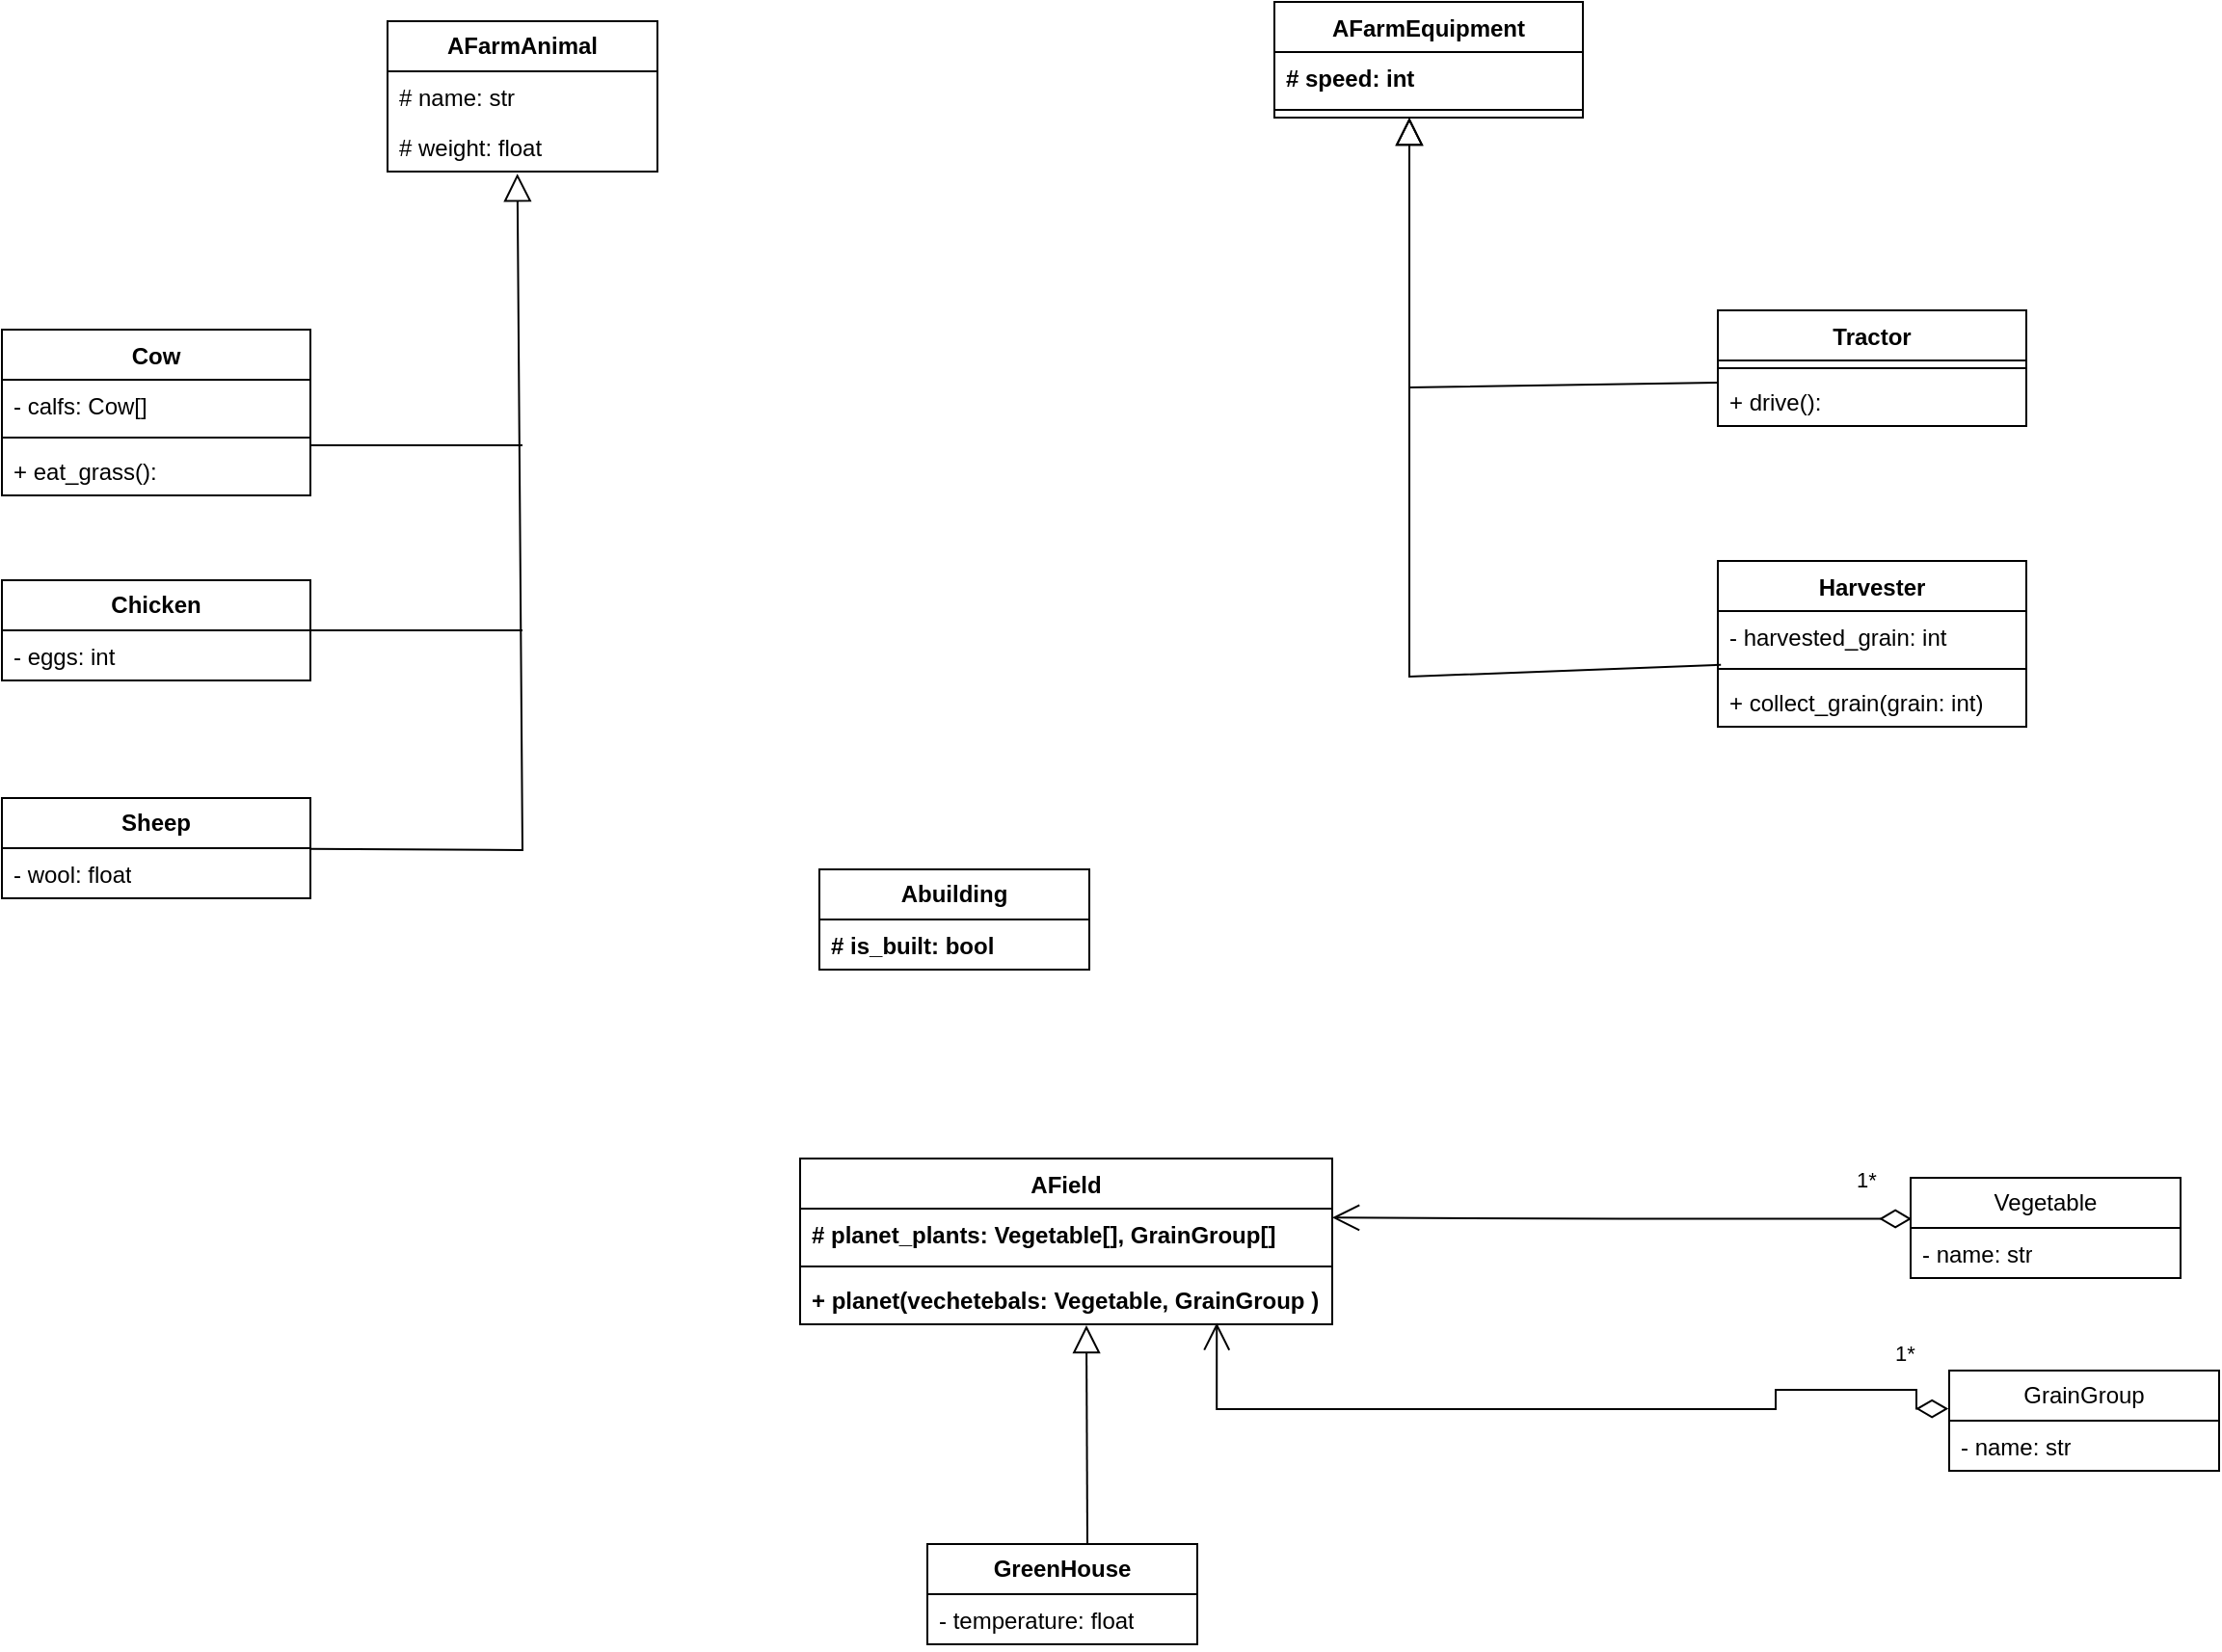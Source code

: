 <mxfile version="26.0.9">
  <diagram name="Страница — 1" id="5TvneWT26WkuoBrLNoFA">
    <mxGraphModel dx="2489" dy="962" grid="1" gridSize="10" guides="1" tooltips="1" connect="1" arrows="1" fold="1" page="1" pageScale="1" pageWidth="827" pageHeight="1169" math="0" shadow="0">
      <root>
        <mxCell id="0" />
        <mxCell id="1" parent="0" />
        <mxCell id="NpEABJv8DlSJVsdV68Jq-5" value="&lt;b&gt;AFarmAnimal&lt;/b&gt;" style="swimlane;fontStyle=0;childLayout=stackLayout;horizontal=1;startSize=26;fillColor=none;horizontalStack=0;resizeParent=1;resizeParentMax=0;resizeLast=0;collapsible=1;marginBottom=0;whiteSpace=wrap;html=1;" vertex="1" parent="1">
          <mxGeometry x="120" y="130" width="140" height="78" as="geometry" />
        </mxCell>
        <mxCell id="NpEABJv8DlSJVsdV68Jq-6" value="# name: str" style="text;strokeColor=none;fillColor=none;align=left;verticalAlign=top;spacingLeft=4;spacingRight=4;overflow=hidden;rotatable=0;points=[[0,0.5],[1,0.5]];portConstraint=eastwest;whiteSpace=wrap;html=1;" vertex="1" parent="NpEABJv8DlSJVsdV68Jq-5">
          <mxGeometry y="26" width="140" height="26" as="geometry" />
        </mxCell>
        <mxCell id="NpEABJv8DlSJVsdV68Jq-7" value="# weight: float" style="text;strokeColor=none;fillColor=none;align=left;verticalAlign=top;spacingLeft=4;spacingRight=4;overflow=hidden;rotatable=0;points=[[0,0.5],[1,0.5]];portConstraint=eastwest;whiteSpace=wrap;html=1;" vertex="1" parent="NpEABJv8DlSJVsdV68Jq-5">
          <mxGeometry y="52" width="140" height="26" as="geometry" />
        </mxCell>
        <mxCell id="NpEABJv8DlSJVsdV68Jq-9" value="Cow" style="swimlane;fontStyle=1;align=center;verticalAlign=top;childLayout=stackLayout;horizontal=1;startSize=26;horizontalStack=0;resizeParent=1;resizeParentMax=0;resizeLast=0;collapsible=1;marginBottom=0;whiteSpace=wrap;html=1;" vertex="1" parent="1">
          <mxGeometry x="-80" y="290" width="160" height="86" as="geometry" />
        </mxCell>
        <mxCell id="NpEABJv8DlSJVsdV68Jq-10" value="- calfs: Cow[]" style="text;strokeColor=none;fillColor=none;align=left;verticalAlign=top;spacingLeft=4;spacingRight=4;overflow=hidden;rotatable=0;points=[[0,0.5],[1,0.5]];portConstraint=eastwest;whiteSpace=wrap;html=1;" vertex="1" parent="NpEABJv8DlSJVsdV68Jq-9">
          <mxGeometry y="26" width="160" height="26" as="geometry" />
        </mxCell>
        <mxCell id="NpEABJv8DlSJVsdV68Jq-11" value="" style="line;strokeWidth=1;fillColor=none;align=left;verticalAlign=middle;spacingTop=-1;spacingLeft=3;spacingRight=3;rotatable=0;labelPosition=right;points=[];portConstraint=eastwest;strokeColor=inherit;" vertex="1" parent="NpEABJv8DlSJVsdV68Jq-9">
          <mxGeometry y="52" width="160" height="8" as="geometry" />
        </mxCell>
        <mxCell id="NpEABJv8DlSJVsdV68Jq-12" value="+&amp;nbsp;eat_grass():" style="text;strokeColor=none;fillColor=none;align=left;verticalAlign=top;spacingLeft=4;spacingRight=4;overflow=hidden;rotatable=0;points=[[0,0.5],[1,0.5]];portConstraint=eastwest;whiteSpace=wrap;html=1;" vertex="1" parent="NpEABJv8DlSJVsdV68Jq-9">
          <mxGeometry y="60" width="160" height="26" as="geometry" />
        </mxCell>
        <mxCell id="NpEABJv8DlSJVsdV68Jq-13" value="&lt;b&gt;Chicken&lt;/b&gt;" style="swimlane;fontStyle=0;childLayout=stackLayout;horizontal=1;startSize=26;fillColor=none;horizontalStack=0;resizeParent=1;resizeParentMax=0;resizeLast=0;collapsible=1;marginBottom=0;whiteSpace=wrap;html=1;" vertex="1" parent="1">
          <mxGeometry x="-80" y="420" width="160" height="52" as="geometry" />
        </mxCell>
        <mxCell id="NpEABJv8DlSJVsdV68Jq-14" value="- eggs: int" style="text;strokeColor=none;fillColor=none;align=left;verticalAlign=top;spacingLeft=4;spacingRight=4;overflow=hidden;rotatable=0;points=[[0,0.5],[1,0.5]];portConstraint=eastwest;whiteSpace=wrap;html=1;" vertex="1" parent="NpEABJv8DlSJVsdV68Jq-13">
          <mxGeometry y="26" width="160" height="26" as="geometry" />
        </mxCell>
        <mxCell id="NpEABJv8DlSJVsdV68Jq-17" value="&lt;b&gt;Sheep&lt;/b&gt;" style="swimlane;fontStyle=0;childLayout=stackLayout;horizontal=1;startSize=26;fillColor=none;horizontalStack=0;resizeParent=1;resizeParentMax=0;resizeLast=0;collapsible=1;marginBottom=0;whiteSpace=wrap;html=1;" vertex="1" parent="1">
          <mxGeometry x="-80" y="533" width="160" height="52" as="geometry" />
        </mxCell>
        <mxCell id="NpEABJv8DlSJVsdV68Jq-18" value="- wool: float" style="text;strokeColor=none;fillColor=none;align=left;verticalAlign=top;spacingLeft=4;spacingRight=4;overflow=hidden;rotatable=0;points=[[0,0.5],[1,0.5]];portConstraint=eastwest;whiteSpace=wrap;html=1;" vertex="1" parent="NpEABJv8DlSJVsdV68Jq-17">
          <mxGeometry y="26" width="160" height="26" as="geometry" />
        </mxCell>
        <mxCell id="NpEABJv8DlSJVsdV68Jq-21" value="" style="endArrow=block;endFill=0;endSize=12;html=1;rounded=0;exitX=1;exitY=0.013;exitDx=0;exitDy=0;exitPerimeter=0;entryX=0.481;entryY=1.042;entryDx=0;entryDy=0;entryPerimeter=0;" edge="1" parent="1" source="NpEABJv8DlSJVsdV68Jq-18" target="NpEABJv8DlSJVsdV68Jq-7">
          <mxGeometry width="160" relative="1" as="geometry">
            <mxPoint x="90.48" y="559.38" as="sourcePoint" />
            <mxPoint x="260" y="558.62" as="targetPoint" />
            <Array as="points">
              <mxPoint x="190" y="560" />
            </Array>
          </mxGeometry>
        </mxCell>
        <mxCell id="NpEABJv8DlSJVsdV68Jq-23" value="" style="endArrow=none;endFill=1;endSize=12;html=1;rounded=0;exitX=0.998;exitY=0;exitDx=0;exitDy=0;exitPerimeter=0;startFill=0;" edge="1" parent="1" source="NpEABJv8DlSJVsdV68Jq-14">
          <mxGeometry width="160" relative="1" as="geometry">
            <mxPoint x="90" y="445.71" as="sourcePoint" />
            <mxPoint x="190" y="446" as="targetPoint" />
          </mxGeometry>
        </mxCell>
        <mxCell id="NpEABJv8DlSJVsdV68Jq-24" value="" style="endArrow=none;endFill=1;endSize=12;html=1;rounded=0;exitX=0.998;exitY=0;exitDx=0;exitDy=0;exitPerimeter=0;startFill=0;" edge="1" parent="1">
          <mxGeometry width="160" relative="1" as="geometry">
            <mxPoint x="80" y="350" as="sourcePoint" />
            <mxPoint x="190" y="350" as="targetPoint" />
          </mxGeometry>
        </mxCell>
        <mxCell id="NpEABJv8DlSJVsdV68Jq-26" value="AFarmEquipment" style="swimlane;fontStyle=1;align=center;verticalAlign=top;childLayout=stackLayout;horizontal=1;startSize=26;horizontalStack=0;resizeParent=1;resizeParentMax=0;resizeLast=0;collapsible=1;marginBottom=0;whiteSpace=wrap;html=1;strokeColor=default;" vertex="1" parent="1">
          <mxGeometry x="580" y="120" width="160" height="60" as="geometry" />
        </mxCell>
        <mxCell id="NpEABJv8DlSJVsdV68Jq-27" value="# speed: int" style="text;strokeColor=none;fillColor=none;align=left;verticalAlign=top;spacingLeft=4;spacingRight=4;overflow=hidden;rotatable=0;points=[[0,0.5],[1,0.5]];portConstraint=eastwest;whiteSpace=wrap;html=1;fontStyle=1" vertex="1" parent="NpEABJv8DlSJVsdV68Jq-26">
          <mxGeometry y="26" width="160" height="26" as="geometry" />
        </mxCell>
        <mxCell id="NpEABJv8DlSJVsdV68Jq-28" value="" style="line;strokeWidth=1;fillColor=none;align=left;verticalAlign=middle;spacingTop=-1;spacingLeft=3;spacingRight=3;rotatable=0;labelPosition=right;points=[];portConstraint=eastwest;strokeColor=inherit;fontStyle=1" vertex="1" parent="NpEABJv8DlSJVsdV68Jq-26">
          <mxGeometry y="52" width="160" height="8" as="geometry" />
        </mxCell>
        <mxCell id="NpEABJv8DlSJVsdV68Jq-30" value="Tractor" style="swimlane;fontStyle=1;align=center;verticalAlign=top;childLayout=stackLayout;horizontal=1;startSize=26;horizontalStack=0;resizeParent=1;resizeParentMax=0;resizeLast=0;collapsible=1;marginBottom=0;whiteSpace=wrap;html=1;" vertex="1" parent="1">
          <mxGeometry x="810" y="280" width="160" height="60" as="geometry" />
        </mxCell>
        <mxCell id="NpEABJv8DlSJVsdV68Jq-32" value="" style="line;strokeWidth=1;fillColor=none;align=left;verticalAlign=middle;spacingTop=-1;spacingLeft=3;spacingRight=3;rotatable=0;labelPosition=right;points=[];portConstraint=eastwest;strokeColor=inherit;" vertex="1" parent="NpEABJv8DlSJVsdV68Jq-30">
          <mxGeometry y="26" width="160" height="8" as="geometry" />
        </mxCell>
        <mxCell id="NpEABJv8DlSJVsdV68Jq-33" value="+ drive():" style="text;strokeColor=none;fillColor=none;align=left;verticalAlign=top;spacingLeft=4;spacingRight=4;overflow=hidden;rotatable=0;points=[[0,0.5],[1,0.5]];portConstraint=eastwest;whiteSpace=wrap;html=1;" vertex="1" parent="NpEABJv8DlSJVsdV68Jq-30">
          <mxGeometry y="34" width="160" height="26" as="geometry" />
        </mxCell>
        <mxCell id="NpEABJv8DlSJVsdV68Jq-38" value="&lt;b&gt;Harvester&lt;/b&gt;" style="swimlane;fontStyle=1;align=center;verticalAlign=top;childLayout=stackLayout;horizontal=1;startSize=26;horizontalStack=0;resizeParent=1;resizeParentMax=0;resizeLast=0;collapsible=1;marginBottom=0;whiteSpace=wrap;html=1;" vertex="1" parent="1">
          <mxGeometry x="810" y="410" width="160" height="86" as="geometry" />
        </mxCell>
        <mxCell id="NpEABJv8DlSJVsdV68Jq-39" value="-&amp;nbsp;harvested_grain: int" style="text;strokeColor=none;fillColor=none;align=left;verticalAlign=top;spacingLeft=4;spacingRight=4;overflow=hidden;rotatable=0;points=[[0,0.5],[1,0.5]];portConstraint=eastwest;whiteSpace=wrap;html=1;" vertex="1" parent="NpEABJv8DlSJVsdV68Jq-38">
          <mxGeometry y="26" width="160" height="26" as="geometry" />
        </mxCell>
        <mxCell id="NpEABJv8DlSJVsdV68Jq-40" value="" style="line;strokeWidth=1;fillColor=none;align=left;verticalAlign=middle;spacingTop=-1;spacingLeft=3;spacingRight=3;rotatable=0;labelPosition=right;points=[];portConstraint=eastwest;strokeColor=inherit;" vertex="1" parent="NpEABJv8DlSJVsdV68Jq-38">
          <mxGeometry y="52" width="160" height="8" as="geometry" />
        </mxCell>
        <mxCell id="NpEABJv8DlSJVsdV68Jq-41" value="+ collect_grain(grain: int)" style="text;strokeColor=none;fillColor=none;align=left;verticalAlign=top;spacingLeft=4;spacingRight=4;overflow=hidden;rotatable=0;points=[[0,0.5],[1,0.5]];portConstraint=eastwest;whiteSpace=wrap;html=1;" vertex="1" parent="NpEABJv8DlSJVsdV68Jq-38">
          <mxGeometry y="60" width="160" height="26" as="geometry" />
        </mxCell>
        <mxCell id="NpEABJv8DlSJVsdV68Jq-42" value="" style="endArrow=block;endFill=0;endSize=12;html=1;rounded=0;exitX=0.01;exitY=1.071;exitDx=0;exitDy=0;exitPerimeter=0;fontStyle=1" edge="1" parent="1" source="NpEABJv8DlSJVsdV68Jq-39">
          <mxGeometry width="160" relative="1" as="geometry">
            <mxPoint x="610" y="390" as="sourcePoint" />
            <mxPoint x="650" y="180" as="targetPoint" />
            <Array as="points">
              <mxPoint x="650" y="470" />
            </Array>
          </mxGeometry>
        </mxCell>
        <mxCell id="NpEABJv8DlSJVsdV68Jq-44" value="" style="endArrow=block;endFill=0;endSize=12;html=1;rounded=0;exitX=-0.003;exitY=0.134;exitDx=0;exitDy=0;exitPerimeter=0;fontStyle=1" edge="1" parent="1" source="NpEABJv8DlSJVsdV68Jq-33">
          <mxGeometry width="160" relative="1" as="geometry">
            <mxPoint x="780" y="320" as="sourcePoint" />
            <mxPoint x="650" y="180" as="targetPoint" />
            <Array as="points">
              <mxPoint x="650" y="320" />
            </Array>
          </mxGeometry>
        </mxCell>
        <mxCell id="NpEABJv8DlSJVsdV68Jq-45" value="&lt;b&gt;Abuilding&lt;/b&gt;" style="swimlane;fontStyle=0;childLayout=stackLayout;horizontal=1;startSize=26;fillColor=none;horizontalStack=0;resizeParent=1;resizeParentMax=0;resizeLast=0;collapsible=1;marginBottom=0;whiteSpace=wrap;html=1;" vertex="1" parent="1">
          <mxGeometry x="344" y="570" width="140" height="52" as="geometry" />
        </mxCell>
        <mxCell id="NpEABJv8DlSJVsdV68Jq-46" value="&lt;b&gt;# is_built: bool&lt;/b&gt;" style="text;strokeColor=none;fillColor=none;align=left;verticalAlign=top;spacingLeft=4;spacingRight=4;overflow=hidden;rotatable=0;points=[[0,0.5],[1,0.5]];portConstraint=eastwest;whiteSpace=wrap;html=1;" vertex="1" parent="NpEABJv8DlSJVsdV68Jq-45">
          <mxGeometry y="26" width="140" height="26" as="geometry" />
        </mxCell>
        <mxCell id="NpEABJv8DlSJVsdV68Jq-49" value="AField" style="swimlane;fontStyle=1;align=center;verticalAlign=top;childLayout=stackLayout;horizontal=1;startSize=26;horizontalStack=0;resizeParent=1;resizeParentMax=0;resizeLast=0;collapsible=1;marginBottom=0;whiteSpace=wrap;html=1;" vertex="1" parent="1">
          <mxGeometry x="334" y="720" width="276" height="86" as="geometry" />
        </mxCell>
        <mxCell id="NpEABJv8DlSJVsdV68Jq-50" value="&lt;b&gt;# planet_plants: Vegetable[], GrainGroup[]&lt;/b&gt;" style="text;strokeColor=none;fillColor=none;align=left;verticalAlign=top;spacingLeft=4;spacingRight=4;overflow=hidden;rotatable=0;points=[[0,0.5],[1,0.5]];portConstraint=eastwest;whiteSpace=wrap;html=1;" vertex="1" parent="NpEABJv8DlSJVsdV68Jq-49">
          <mxGeometry y="26" width="276" height="26" as="geometry" />
        </mxCell>
        <mxCell id="NpEABJv8DlSJVsdV68Jq-51" value="" style="line;strokeWidth=1;fillColor=none;align=left;verticalAlign=middle;spacingTop=-1;spacingLeft=3;spacingRight=3;rotatable=0;labelPosition=right;points=[];portConstraint=eastwest;strokeColor=inherit;" vertex="1" parent="NpEABJv8DlSJVsdV68Jq-49">
          <mxGeometry y="52" width="276" height="8" as="geometry" />
        </mxCell>
        <mxCell id="NpEABJv8DlSJVsdV68Jq-52" value="&lt;b&gt;+ planet(vechetebals: Vegetable, GrainGroup&amp;nbsp;)&lt;/b&gt;" style="text;strokeColor=none;fillColor=none;align=left;verticalAlign=top;spacingLeft=4;spacingRight=4;overflow=hidden;rotatable=0;points=[[0,0.5],[1,0.5]];portConstraint=eastwest;whiteSpace=wrap;html=1;" vertex="1" parent="NpEABJv8DlSJVsdV68Jq-49">
          <mxGeometry y="60" width="276" height="26" as="geometry" />
        </mxCell>
        <mxCell id="NpEABJv8DlSJVsdV68Jq-54" value="&lt;b&gt;GreenHouse&lt;/b&gt;" style="swimlane;fontStyle=0;childLayout=stackLayout;horizontal=1;startSize=26;fillColor=none;horizontalStack=0;resizeParent=1;resizeParentMax=0;resizeLast=0;collapsible=1;marginBottom=0;whiteSpace=wrap;html=1;" vertex="1" parent="1">
          <mxGeometry x="400" y="920" width="140" height="52" as="geometry" />
        </mxCell>
        <mxCell id="NpEABJv8DlSJVsdV68Jq-55" value="-&amp;nbsp;temperature: float" style="text;strokeColor=none;fillColor=none;align=left;verticalAlign=top;spacingLeft=4;spacingRight=4;overflow=hidden;rotatable=0;points=[[0,0.5],[1,0.5]];portConstraint=eastwest;whiteSpace=wrap;html=1;" vertex="1" parent="NpEABJv8DlSJVsdV68Jq-54">
          <mxGeometry y="26" width="140" height="26" as="geometry" />
        </mxCell>
        <mxCell id="NpEABJv8DlSJVsdV68Jq-58" value="" style="endArrow=block;endFill=0;endSize=12;html=1;rounded=0;entryX=0.538;entryY=1.02;entryDx=0;entryDy=0;entryPerimeter=0;" edge="1" parent="1" target="NpEABJv8DlSJVsdV68Jq-52">
          <mxGeometry width="160" relative="1" as="geometry">
            <mxPoint x="483" y="920" as="sourcePoint" />
            <mxPoint x="483" y="810" as="targetPoint" />
          </mxGeometry>
        </mxCell>
        <mxCell id="NpEABJv8DlSJVsdV68Jq-60" value="Vegetable" style="swimlane;fontStyle=0;childLayout=stackLayout;horizontal=1;startSize=26;fillColor=none;horizontalStack=0;resizeParent=1;resizeParentMax=0;resizeLast=0;collapsible=1;marginBottom=0;whiteSpace=wrap;html=1;" vertex="1" parent="1">
          <mxGeometry x="910" y="730" width="140" height="52" as="geometry" />
        </mxCell>
        <mxCell id="NpEABJv8DlSJVsdV68Jq-61" value="- name: str" style="text;strokeColor=none;fillColor=none;align=left;verticalAlign=top;spacingLeft=4;spacingRight=4;overflow=hidden;rotatable=0;points=[[0,0.5],[1,0.5]];portConstraint=eastwest;whiteSpace=wrap;html=1;" vertex="1" parent="NpEABJv8DlSJVsdV68Jq-60">
          <mxGeometry y="26" width="140" height="26" as="geometry" />
        </mxCell>
        <mxCell id="NpEABJv8DlSJVsdV68Jq-64" value="1*" style="endArrow=open;html=1;endSize=12;startArrow=diamondThin;startSize=14;startFill=0;edgeStyle=orthogonalEdgeStyle;align=left;verticalAlign=bottom;rounded=0;entryX=1;entryY=0.179;entryDx=0;entryDy=0;entryPerimeter=0;exitX=0.004;exitY=0.409;exitDx=0;exitDy=0;exitPerimeter=0;" edge="1" parent="1" source="NpEABJv8DlSJVsdV68Jq-60" target="NpEABJv8DlSJVsdV68Jq-50">
          <mxGeometry x="-0.799" y="-11" relative="1" as="geometry">
            <mxPoint x="720" y="750" as="sourcePoint" />
            <mxPoint x="880" y="750" as="targetPoint" />
            <mxPoint as="offset" />
          </mxGeometry>
        </mxCell>
        <mxCell id="NpEABJv8DlSJVsdV68Jq-65" value="GrainGroup" style="swimlane;fontStyle=0;childLayout=stackLayout;horizontal=1;startSize=26;fillColor=none;horizontalStack=0;resizeParent=1;resizeParentMax=0;resizeLast=0;collapsible=1;marginBottom=0;whiteSpace=wrap;html=1;" vertex="1" parent="1">
          <mxGeometry x="930" y="830" width="140" height="52" as="geometry" />
        </mxCell>
        <mxCell id="NpEABJv8DlSJVsdV68Jq-66" value="- name: str" style="text;strokeColor=none;fillColor=none;align=left;verticalAlign=top;spacingLeft=4;spacingRight=4;overflow=hidden;rotatable=0;points=[[0,0.5],[1,0.5]];portConstraint=eastwest;whiteSpace=wrap;html=1;" vertex="1" parent="NpEABJv8DlSJVsdV68Jq-65">
          <mxGeometry y="26" width="140" height="26" as="geometry" />
        </mxCell>
        <mxCell id="NpEABJv8DlSJVsdV68Jq-67" value="1*" style="endArrow=open;html=1;endSize=12;startArrow=diamondThin;startSize=14;startFill=0;edgeStyle=orthogonalEdgeStyle;align=left;verticalAlign=bottom;rounded=0;exitX=-0.003;exitY=0.381;exitDx=0;exitDy=0;exitPerimeter=0;entryX=0.783;entryY=0.97;entryDx=0;entryDy=0;entryPerimeter=0;" edge="1" parent="1" source="NpEABJv8DlSJVsdV68Jq-65" target="NpEABJv8DlSJVsdV68Jq-52">
          <mxGeometry x="-0.821" y="-10" relative="1" as="geometry">
            <mxPoint x="913" y="856.24" as="sourcePoint" />
            <mxPoint x="550" y="810" as="targetPoint" />
            <mxPoint as="offset" />
            <Array as="points">
              <mxPoint x="913" y="850" />
              <mxPoint x="913" y="840" />
              <mxPoint x="840" y="840" />
              <mxPoint x="840" y="850" />
              <mxPoint x="550" y="850" />
            </Array>
          </mxGeometry>
        </mxCell>
      </root>
    </mxGraphModel>
  </diagram>
</mxfile>
